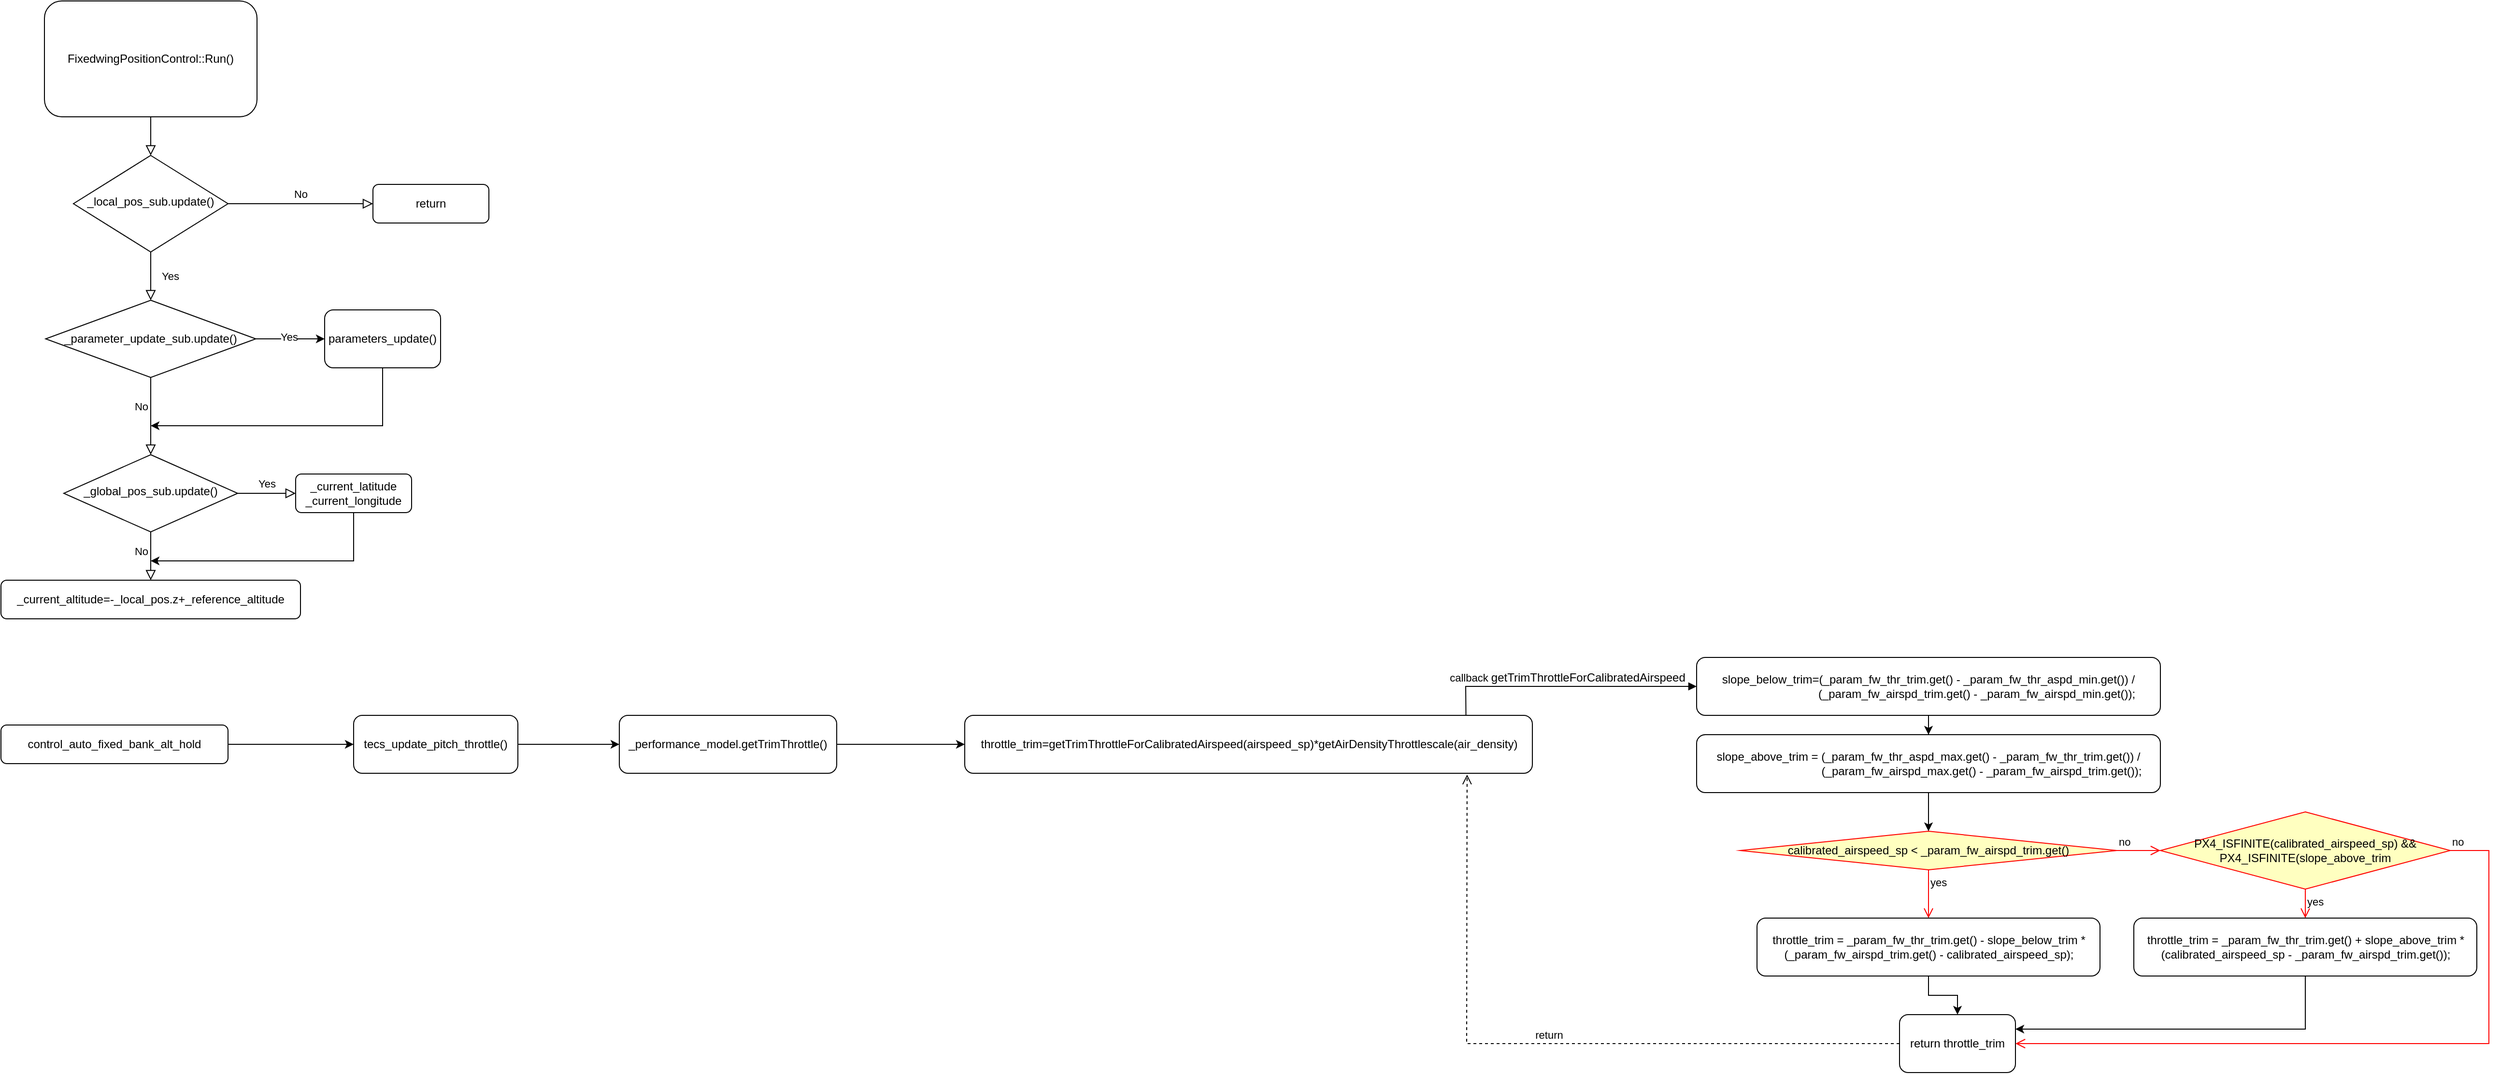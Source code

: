 <mxfile version="24.7.12">
  <diagram id="C5RBs43oDa-KdzZeNtuy" name="Page-1">
    <mxGraphModel dx="1562" dy="882" grid="1" gridSize="10" guides="1" tooltips="1" connect="1" arrows="1" fold="1" page="1" pageScale="1" pageWidth="827" pageHeight="1169" math="0" shadow="0">
      <root>
        <mxCell id="WIyWlLk6GJQsqaUBKTNV-0" />
        <mxCell id="WIyWlLk6GJQsqaUBKTNV-1" parent="WIyWlLk6GJQsqaUBKTNV-0" />
        <mxCell id="WIyWlLk6GJQsqaUBKTNV-2" value="" style="rounded=0;html=1;jettySize=auto;orthogonalLoop=1;fontSize=11;endArrow=block;endFill=0;endSize=8;strokeWidth=1;shadow=0;labelBackgroundColor=none;edgeStyle=orthogonalEdgeStyle;" parent="WIyWlLk6GJQsqaUBKTNV-1" source="WIyWlLk6GJQsqaUBKTNV-3" target="WIyWlLk6GJQsqaUBKTNV-6" edge="1">
          <mxGeometry relative="1" as="geometry" />
        </mxCell>
        <mxCell id="WIyWlLk6GJQsqaUBKTNV-3" value="FixedwingPositionControl::Run()" style="rounded=1;whiteSpace=wrap;html=1;fontSize=12;glass=0;strokeWidth=1;shadow=0;direction=south;" parent="WIyWlLk6GJQsqaUBKTNV-1" vertex="1">
          <mxGeometry x="110" y="10" width="220" height="120" as="geometry" />
        </mxCell>
        <mxCell id="WIyWlLk6GJQsqaUBKTNV-4" value="Yes" style="rounded=0;html=1;jettySize=auto;orthogonalLoop=1;fontSize=11;endArrow=block;endFill=0;endSize=8;strokeWidth=1;shadow=0;labelBackgroundColor=none;edgeStyle=orthogonalEdgeStyle;entryX=0.5;entryY=0;entryDx=0;entryDy=0;" parent="WIyWlLk6GJQsqaUBKTNV-1" source="WIyWlLk6GJQsqaUBKTNV-6" target="4d0LQMOBsUZuwdlxiOle-5" edge="1">
          <mxGeometry y="20" relative="1" as="geometry">
            <mxPoint as="offset" />
            <mxPoint x="220" y="320" as="targetPoint" />
          </mxGeometry>
        </mxCell>
        <mxCell id="WIyWlLk6GJQsqaUBKTNV-5" value="No" style="edgeStyle=orthogonalEdgeStyle;rounded=0;html=1;jettySize=auto;orthogonalLoop=1;fontSize=11;endArrow=block;endFill=0;endSize=8;strokeWidth=1;shadow=0;labelBackgroundColor=none;" parent="WIyWlLk6GJQsqaUBKTNV-1" source="WIyWlLk6GJQsqaUBKTNV-6" target="WIyWlLk6GJQsqaUBKTNV-7" edge="1">
          <mxGeometry y="10" relative="1" as="geometry">
            <mxPoint as="offset" />
          </mxGeometry>
        </mxCell>
        <mxCell id="WIyWlLk6GJQsqaUBKTNV-6" value="_local_pos_sub.update()" style="rhombus;whiteSpace=wrap;html=1;shadow=0;fontFamily=Helvetica;fontSize=12;align=center;strokeWidth=1;spacing=6;spacingTop=-4;" parent="WIyWlLk6GJQsqaUBKTNV-1" vertex="1">
          <mxGeometry x="140" y="170" width="160" height="100" as="geometry" />
        </mxCell>
        <mxCell id="WIyWlLk6GJQsqaUBKTNV-7" value="return" style="rounded=1;whiteSpace=wrap;html=1;fontSize=12;glass=0;strokeWidth=1;shadow=0;" parent="WIyWlLk6GJQsqaUBKTNV-1" vertex="1">
          <mxGeometry x="450" y="200" width="120" height="40" as="geometry" />
        </mxCell>
        <mxCell id="WIyWlLk6GJQsqaUBKTNV-8" value="No" style="rounded=0;html=1;jettySize=auto;orthogonalLoop=1;fontSize=11;endArrow=block;endFill=0;endSize=8;strokeWidth=1;shadow=0;labelBackgroundColor=none;edgeStyle=orthogonalEdgeStyle;entryX=0.5;entryY=0;entryDx=0;entryDy=0;" parent="WIyWlLk6GJQsqaUBKTNV-1" source="WIyWlLk6GJQsqaUBKTNV-10" target="4d0LQMOBsUZuwdlxiOle-18" edge="1">
          <mxGeometry x="-0.2" y="-10" relative="1" as="geometry">
            <mxPoint as="offset" />
            <mxPoint x="220" y="610" as="targetPoint" />
          </mxGeometry>
        </mxCell>
        <mxCell id="WIyWlLk6GJQsqaUBKTNV-9" value="Yes" style="edgeStyle=orthogonalEdgeStyle;rounded=0;html=1;jettySize=auto;orthogonalLoop=1;fontSize=11;endArrow=block;endFill=0;endSize=8;strokeWidth=1;shadow=0;labelBackgroundColor=none;" parent="WIyWlLk6GJQsqaUBKTNV-1" source="WIyWlLk6GJQsqaUBKTNV-10" target="WIyWlLk6GJQsqaUBKTNV-12" edge="1">
          <mxGeometry y="10" relative="1" as="geometry">
            <mxPoint as="offset" />
          </mxGeometry>
        </mxCell>
        <mxCell id="WIyWlLk6GJQsqaUBKTNV-10" value="_global_pos_sub.update()" style="rhombus;whiteSpace=wrap;html=1;shadow=0;fontFamily=Helvetica;fontSize=12;align=center;strokeWidth=1;spacing=6;spacingTop=-4;" parent="WIyWlLk6GJQsqaUBKTNV-1" vertex="1">
          <mxGeometry x="130" y="480" width="180" height="80" as="geometry" />
        </mxCell>
        <mxCell id="rS4UES4o4Pbf3BBduXtB-1" style="edgeStyle=orthogonalEdgeStyle;rounded=0;orthogonalLoop=1;jettySize=auto;html=1;" parent="WIyWlLk6GJQsqaUBKTNV-1" edge="1">
          <mxGeometry relative="1" as="geometry">
            <mxPoint x="220" y="590" as="targetPoint" />
            <mxPoint x="430" y="540" as="sourcePoint" />
            <Array as="points">
              <mxPoint x="430" y="590" />
            </Array>
          </mxGeometry>
        </mxCell>
        <mxCell id="WIyWlLk6GJQsqaUBKTNV-12" value="_current_latitude&lt;div&gt;_current_longitude&lt;/div&gt;" style="rounded=1;whiteSpace=wrap;html=1;fontSize=12;glass=0;strokeWidth=1;shadow=0;" parent="WIyWlLk6GJQsqaUBKTNV-1" vertex="1">
          <mxGeometry x="370" y="500" width="120" height="40" as="geometry" />
        </mxCell>
        <mxCell id="4d0LQMOBsUZuwdlxiOle-11" style="edgeStyle=orthogonalEdgeStyle;rounded=0;orthogonalLoop=1;jettySize=auto;html=1;exitX=1;exitY=0.5;exitDx=0;exitDy=0;entryX=0;entryY=0.5;entryDx=0;entryDy=0;" parent="WIyWlLk6GJQsqaUBKTNV-1" source="4d0LQMOBsUZuwdlxiOle-5" target="4d0LQMOBsUZuwdlxiOle-13" edge="1">
          <mxGeometry relative="1" as="geometry">
            <mxPoint x="400" y="360" as="targetPoint" />
          </mxGeometry>
        </mxCell>
        <mxCell id="4d0LQMOBsUZuwdlxiOle-12" value="Yes" style="edgeLabel;html=1;align=center;verticalAlign=middle;resizable=0;points=[];" parent="4d0LQMOBsUZuwdlxiOle-11" vertex="1" connectable="0">
          <mxGeometry x="-0.054" y="2" relative="1" as="geometry">
            <mxPoint as="offset" />
          </mxGeometry>
        </mxCell>
        <mxCell id="4d0LQMOBsUZuwdlxiOle-5" value="_parameter_update_sub.update()" style="rhombus;whiteSpace=wrap;html=1;" parent="WIyWlLk6GJQsqaUBKTNV-1" vertex="1">
          <mxGeometry x="111.25" y="320" width="217.5" height="80" as="geometry" />
        </mxCell>
        <mxCell id="4d0LQMOBsUZuwdlxiOle-10" value="No" style="rounded=0;html=1;jettySize=auto;orthogonalLoop=1;fontSize=11;endArrow=block;endFill=0;endSize=8;strokeWidth=1;shadow=0;labelBackgroundColor=none;edgeStyle=orthogonalEdgeStyle;exitX=0.5;exitY=1;exitDx=0;exitDy=0;entryX=0.5;entryY=0;entryDx=0;entryDy=0;" parent="WIyWlLk6GJQsqaUBKTNV-1" source="4d0LQMOBsUZuwdlxiOle-5" target="WIyWlLk6GJQsqaUBKTNV-10" edge="1">
          <mxGeometry x="-0.25" y="-10" relative="1" as="geometry">
            <mxPoint as="offset" />
            <mxPoint x="320" y="300" as="sourcePoint" />
            <mxPoint x="230" y="330" as="targetPoint" />
            <Array as="points">
              <mxPoint x="220" y="445" />
              <mxPoint x="220" y="445" />
            </Array>
          </mxGeometry>
        </mxCell>
        <mxCell id="4d0LQMOBsUZuwdlxiOle-15" style="edgeStyle=orthogonalEdgeStyle;rounded=0;orthogonalLoop=1;jettySize=auto;html=1;" parent="WIyWlLk6GJQsqaUBKTNV-1" source="4d0LQMOBsUZuwdlxiOle-13" edge="1">
          <mxGeometry relative="1" as="geometry">
            <mxPoint x="220" y="450" as="targetPoint" />
            <Array as="points">
              <mxPoint x="460" y="450" />
              <mxPoint x="220" y="450" />
            </Array>
          </mxGeometry>
        </mxCell>
        <mxCell id="4d0LQMOBsUZuwdlxiOle-13" value="parameters_update()" style="rounded=1;whiteSpace=wrap;html=1;" parent="WIyWlLk6GJQsqaUBKTNV-1" vertex="1">
          <mxGeometry x="400" y="330" width="120" height="60" as="geometry" />
        </mxCell>
        <mxCell id="4d0LQMOBsUZuwdlxiOle-18" value="_current_altitude=-_local_pos.z+_reference_altitude" style="rounded=1;whiteSpace=wrap;html=1;fontSize=12;glass=0;strokeWidth=1;shadow=0;" parent="WIyWlLk6GJQsqaUBKTNV-1" vertex="1">
          <mxGeometry x="65" y="610" width="310" height="40" as="geometry" />
        </mxCell>
        <mxCell id="rS4UES4o4Pbf3BBduXtB-4" value="" style="edgeStyle=orthogonalEdgeStyle;rounded=0;orthogonalLoop=1;jettySize=auto;html=1;" parent="WIyWlLk6GJQsqaUBKTNV-1" source="rS4UES4o4Pbf3BBduXtB-2" target="rS4UES4o4Pbf3BBduXtB-3" edge="1">
          <mxGeometry relative="1" as="geometry" />
        </mxCell>
        <mxCell id="rS4UES4o4Pbf3BBduXtB-2" value="control_auto_fixed_bank_alt_hold" style="rounded=1;whiteSpace=wrap;html=1;fontSize=12;glass=0;strokeWidth=1;shadow=0;" parent="WIyWlLk6GJQsqaUBKTNV-1" vertex="1">
          <mxGeometry x="65" y="760" width="235" height="40" as="geometry" />
        </mxCell>
        <mxCell id="rS4UES4o4Pbf3BBduXtB-6" value="" style="edgeStyle=orthogonalEdgeStyle;rounded=0;orthogonalLoop=1;jettySize=auto;html=1;" parent="WIyWlLk6GJQsqaUBKTNV-1" source="rS4UES4o4Pbf3BBduXtB-3" target="rS4UES4o4Pbf3BBduXtB-5" edge="1">
          <mxGeometry relative="1" as="geometry" />
        </mxCell>
        <mxCell id="rS4UES4o4Pbf3BBduXtB-3" value="tecs_update_pitch_throttle()" style="whiteSpace=wrap;html=1;rounded=1;glass=0;strokeWidth=1;shadow=0;" parent="WIyWlLk6GJQsqaUBKTNV-1" vertex="1">
          <mxGeometry x="430" y="750" width="170" height="60" as="geometry" />
        </mxCell>
        <mxCell id="rS4UES4o4Pbf3BBduXtB-8" value="" style="edgeStyle=orthogonalEdgeStyle;rounded=0;orthogonalLoop=1;jettySize=auto;html=1;" parent="WIyWlLk6GJQsqaUBKTNV-1" source="rS4UES4o4Pbf3BBduXtB-5" target="rS4UES4o4Pbf3BBduXtB-7" edge="1">
          <mxGeometry relative="1" as="geometry" />
        </mxCell>
        <mxCell id="rS4UES4o4Pbf3BBduXtB-5" value="_performance_model.getTrimThrottle()" style="whiteSpace=wrap;html=1;rounded=1;glass=0;strokeWidth=1;shadow=0;" parent="WIyWlLk6GJQsqaUBKTNV-1" vertex="1">
          <mxGeometry x="705" y="750" width="225" height="60" as="geometry" />
        </mxCell>
        <mxCell id="rS4UES4o4Pbf3BBduXtB-7" value="throttle_trim=getTrimThrottleForCalibratedAirspeed(airspeed_sp)*getAirDensityThrottlescale(air_density)" style="whiteSpace=wrap;html=1;rounded=1;glass=0;strokeWidth=1;shadow=0;" parent="WIyWlLk6GJQsqaUBKTNV-1" vertex="1">
          <mxGeometry x="1062.5" y="750" width="587.5" height="60" as="geometry" />
        </mxCell>
        <mxCell id="rS4UES4o4Pbf3BBduXtB-15" value="" style="edgeStyle=orthogonalEdgeStyle;rounded=0;orthogonalLoop=1;jettySize=auto;html=1;" parent="WIyWlLk6GJQsqaUBKTNV-1" source="rS4UES4o4Pbf3BBduXtB-13" target="rS4UES4o4Pbf3BBduXtB-14" edge="1">
          <mxGeometry relative="1" as="geometry" />
        </mxCell>
        <mxCell id="rS4UES4o4Pbf3BBduXtB-13" value="slope_below_trim=&lt;span style=&quot;background-color: initial;&quot;&gt;(_param_fw_thr_trim.get() - _param_fw_thr_aspd_min.get()) /&lt;/span&gt;&lt;div&gt;&lt;span style=&quot;white-space: normal;&quot;&gt;&lt;span style=&quot;white-space:pre&quot;&gt;&#x9;&#x9;&#x9;&lt;/span&gt;&amp;nbsp; &amp;nbsp; &amp;nbsp;&amp;nbsp;(_param_fw_airspd_trim.get() - _param_fw_airspd_min.get());&lt;/span&gt;&lt;/div&gt;" style="rounded=1;whiteSpace=wrap;html=1;" parent="WIyWlLk6GJQsqaUBKTNV-1" vertex="1">
          <mxGeometry x="1820" y="690" width="480" height="60" as="geometry" />
        </mxCell>
        <mxCell id="rS4UES4o4Pbf3BBduXtB-14" value="&lt;div&gt;slope_above_trim = (_param_fw_thr_aspd_max.get() - _param_fw_thr_trim.get()) /&lt;/div&gt;&lt;div&gt;&lt;span style=&quot;white-space: normal;&quot;&gt;&lt;span style=&quot;white-space:pre&quot;&gt;&#x9;&#x9;&#x9;&#x9;&lt;/span&gt;&amp;nbsp;(_param_fw_airspd_max.get() - _param_fw_airspd_trim.get());&lt;/span&gt;&lt;/div&gt;" style="whiteSpace=wrap;html=1;rounded=1;" parent="WIyWlLk6GJQsqaUBKTNV-1" vertex="1">
          <mxGeometry x="1820" y="770" width="480" height="60" as="geometry" />
        </mxCell>
        <mxCell id="rS4UES4o4Pbf3BBduXtB-19" style="edgeStyle=orthogonalEdgeStyle;rounded=0;orthogonalLoop=1;jettySize=auto;html=1;exitX=0.5;exitY=1;exitDx=0;exitDy=0;entryX=0.5;entryY=0;entryDx=0;entryDy=0;" parent="WIyWlLk6GJQsqaUBKTNV-1" source="rS4UES4o4Pbf3BBduXtB-14" target="rS4UES4o4Pbf3BBduXtB-30" edge="1">
          <mxGeometry relative="1" as="geometry">
            <mxPoint x="2060" y="860" as="targetPoint" />
            <Array as="points" />
          </mxGeometry>
        </mxCell>
        <mxCell id="rS4UES4o4Pbf3BBduXtB-20" value="return throttle_trim" style="rounded=1;whiteSpace=wrap;html=1;" parent="WIyWlLk6GJQsqaUBKTNV-1" vertex="1">
          <mxGeometry x="2030" y="1060" width="120" height="60" as="geometry" />
        </mxCell>
        <mxCell id="rS4UES4o4Pbf3BBduXtB-27" value="callback&amp;nbsp;&lt;span style=&quot;font-size: 12px; text-wrap: wrap; background-color: rgb(251, 251, 251);&quot;&gt;getTrimThrottleForCalibratedAirspeed&lt;/span&gt;" style="html=1;verticalAlign=bottom;endArrow=block;curved=0;rounded=0;exitX=0.883;exitY=-0.003;exitDx=0;exitDy=0;exitPerimeter=0;entryX=0;entryY=0.5;entryDx=0;entryDy=0;" parent="WIyWlLk6GJQsqaUBKTNV-1" source="rS4UES4o4Pbf3BBduXtB-7" target="rS4UES4o4Pbf3BBduXtB-13" edge="1">
          <mxGeometry relative="1" as="geometry">
            <mxPoint x="1770" y="735" as="sourcePoint" />
            <mxPoint x="1810" y="715" as="targetPoint" />
            <Array as="points">
              <mxPoint x="1581" y="720" />
            </Array>
          </mxGeometry>
        </mxCell>
        <mxCell id="rS4UES4o4Pbf3BBduXtB-28" value="return" style="html=1;verticalAlign=bottom;endArrow=open;dashed=1;endSize=8;curved=0;rounded=0;entryX=0.885;entryY=1.022;entryDx=0;entryDy=0;entryPerimeter=0;exitX=0;exitY=0.5;exitDx=0;exitDy=0;" parent="WIyWlLk6GJQsqaUBKTNV-1" source="rS4UES4o4Pbf3BBduXtB-20" target="rS4UES4o4Pbf3BBduXtB-7" edge="1">
          <mxGeometry relative="1" as="geometry">
            <mxPoint x="1770" y="805" as="targetPoint" />
            <mxPoint x="1780" y="790" as="sourcePoint" />
            <Array as="points">
              <mxPoint x="1582" y="1090" />
            </Array>
          </mxGeometry>
        </mxCell>
        <mxCell id="rS4UES4o4Pbf3BBduXtB-30" value="calibrated_airspeed_sp &amp;lt; _param_fw_airspd_trim.get()" style="rhombus;whiteSpace=wrap;html=1;fontColor=#000000;fillColor=#ffffc0;strokeColor=#ff0000;" parent="WIyWlLk6GJQsqaUBKTNV-1" vertex="1">
          <mxGeometry x="1865" y="870" width="390" height="40" as="geometry" />
        </mxCell>
        <mxCell id="rS4UES4o4Pbf3BBduXtB-31" value="no" style="edgeStyle=orthogonalEdgeStyle;html=1;align=left;verticalAlign=bottom;endArrow=open;endSize=8;strokeColor=#ff0000;rounded=0;exitX=1;exitY=0.5;exitDx=0;exitDy=0;entryX=0;entryY=0.5;entryDx=0;entryDy=0;" parent="WIyWlLk6GJQsqaUBKTNV-1" source="rS4UES4o4Pbf3BBduXtB-30" edge="1" target="OmRy-A9nD_p67kqgjEia-1">
          <mxGeometry x="-1" relative="1" as="geometry">
            <mxPoint x="2310" y="890" as="targetPoint" />
            <mxPoint x="2110" y="890" as="sourcePoint" />
            <Array as="points" />
          </mxGeometry>
        </mxCell>
        <mxCell id="rS4UES4o4Pbf3BBduXtB-32" value="yes" style="edgeStyle=orthogonalEdgeStyle;html=1;align=left;verticalAlign=top;endArrow=open;endSize=8;strokeColor=#ff0000;rounded=0;entryX=0.5;entryY=0;entryDx=0;entryDy=0;" parent="WIyWlLk6GJQsqaUBKTNV-1" source="rS4UES4o4Pbf3BBduXtB-30" edge="1" target="OmRy-A9nD_p67kqgjEia-0">
          <mxGeometry x="-1" relative="1" as="geometry">
            <mxPoint x="2060" y="970" as="targetPoint" />
            <Array as="points" />
          </mxGeometry>
        </mxCell>
        <mxCell id="OmRy-A9nD_p67kqgjEia-6" value="" style="edgeStyle=orthogonalEdgeStyle;rounded=0;orthogonalLoop=1;jettySize=auto;html=1;" edge="1" parent="WIyWlLk6GJQsqaUBKTNV-1" source="OmRy-A9nD_p67kqgjEia-0" target="rS4UES4o4Pbf3BBduXtB-20">
          <mxGeometry relative="1" as="geometry" />
        </mxCell>
        <mxCell id="OmRy-A9nD_p67kqgjEia-0" value="throttle_trim = _param_fw_thr_trim.get() - slope_below_trim * (_param_fw_airspd_trim.get() - calibrated_airspeed_sp);" style="rounded=1;whiteSpace=wrap;html=1;" vertex="1" parent="WIyWlLk6GJQsqaUBKTNV-1">
          <mxGeometry x="1882.5" y="960" width="355" height="60" as="geometry" />
        </mxCell>
        <mxCell id="OmRy-A9nD_p67kqgjEia-1" value="PX4_ISFINITE(calibrated_airspeed_sp) &amp;amp;&amp;amp; PX4_ISFINITE(slope_above_trim" style="rhombus;whiteSpace=wrap;html=1;fontColor=#000000;fillColor=#ffffc0;strokeColor=#ff0000;" vertex="1" parent="WIyWlLk6GJQsqaUBKTNV-1">
          <mxGeometry x="2300" y="850" width="300" height="80" as="geometry" />
        </mxCell>
        <mxCell id="OmRy-A9nD_p67kqgjEia-2" value="no" style="edgeStyle=orthogonalEdgeStyle;html=1;align=left;verticalAlign=bottom;endArrow=open;endSize=8;strokeColor=#ff0000;rounded=0;exitX=1;exitY=0.5;exitDx=0;exitDy=0;entryX=1;entryY=0.5;entryDx=0;entryDy=0;" edge="1" source="OmRy-A9nD_p67kqgjEia-1" parent="WIyWlLk6GJQsqaUBKTNV-1" target="rS4UES4o4Pbf3BBduXtB-20">
          <mxGeometry x="-1" relative="1" as="geometry">
            <mxPoint x="2680" y="850" as="targetPoint" />
            <mxPoint x="2620" y="890" as="sourcePoint" />
            <Array as="points">
              <mxPoint x="2640" y="890" />
              <mxPoint x="2640" y="1090" />
            </Array>
          </mxGeometry>
        </mxCell>
        <mxCell id="OmRy-A9nD_p67kqgjEia-3" value="yes" style="edgeStyle=orthogonalEdgeStyle;html=1;align=left;verticalAlign=top;endArrow=open;endSize=8;strokeColor=#ff0000;rounded=0;entryX=0.5;entryY=0;entryDx=0;entryDy=0;" edge="1" source="OmRy-A9nD_p67kqgjEia-1" parent="WIyWlLk6GJQsqaUBKTNV-1" target="OmRy-A9nD_p67kqgjEia-5">
          <mxGeometry x="-1" relative="1" as="geometry">
            <mxPoint x="2450" y="960" as="targetPoint" />
          </mxGeometry>
        </mxCell>
        <mxCell id="OmRy-A9nD_p67kqgjEia-7" style="edgeStyle=orthogonalEdgeStyle;rounded=0;orthogonalLoop=1;jettySize=auto;html=1;entryX=1;entryY=0.25;entryDx=0;entryDy=0;" edge="1" parent="WIyWlLk6GJQsqaUBKTNV-1" source="OmRy-A9nD_p67kqgjEia-5" target="rS4UES4o4Pbf3BBduXtB-20">
          <mxGeometry relative="1" as="geometry">
            <Array as="points">
              <mxPoint x="2450" y="1075" />
            </Array>
          </mxGeometry>
        </mxCell>
        <mxCell id="OmRy-A9nD_p67kqgjEia-5" value="throttle_trim = _param_fw_thr_trim.get() + slope_above_trim * (calibrated_airspeed_sp - _param_fw_airspd_trim.get());" style="rounded=1;whiteSpace=wrap;html=1;" vertex="1" parent="WIyWlLk6GJQsqaUBKTNV-1">
          <mxGeometry x="2272.5" y="960" width="355" height="60" as="geometry" />
        </mxCell>
      </root>
    </mxGraphModel>
  </diagram>
</mxfile>
